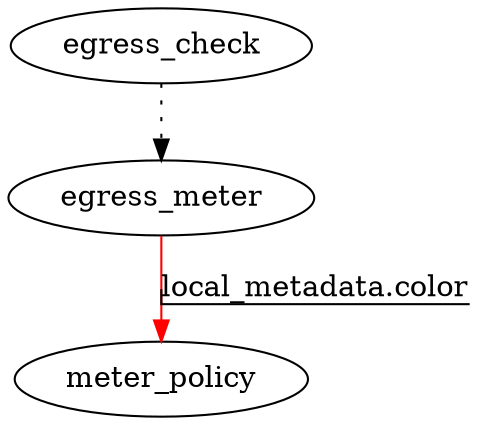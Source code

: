 digraph egress {
egress_check -> egress_meter [style=dotted ];
egress_meter -> meter_policy [color=red label="local_metadata.color" decorate=true];
}
